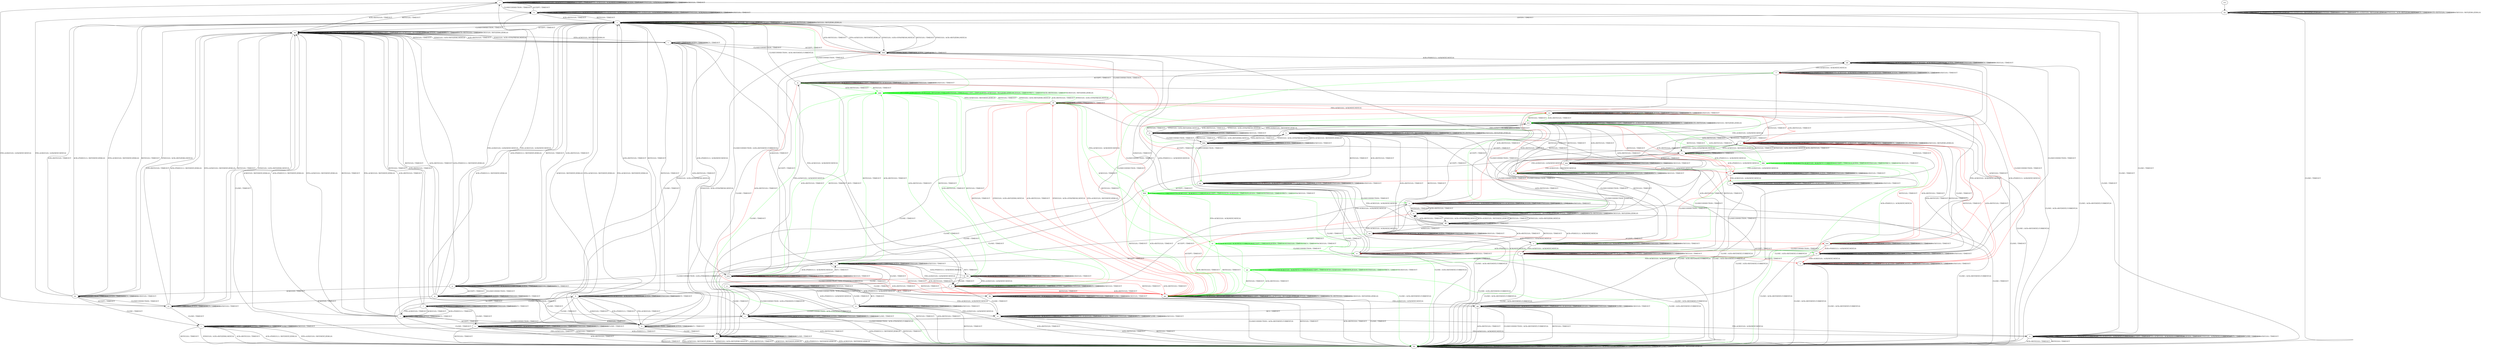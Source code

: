 digraph "" {
	graph ["Incoming time"=0.0004622936248779297,
		"Outgoing time"=0.06356167793273926,
		Output="{'States': 63, 'Transitions': 772, 'Filename': '../results/tcp_preset_100/TCP_Linux_Server-TCP_Linux_Server-5.dot'}",
		Reference="{'States': 58, 'Transitions': 685, 'Filename': '../subjects/tcp/TCP_Linux_Server.dot'}",
		Solver=yices,
		Updated="{'States': 58, 'Transitions': 685, 'Filename': '../subjects/tcp/TCP_Linux_Server.dot'}",
		"f-measure"=0.9088339222614841,
		precision=0.8808219178082192,
		recall=0.9386861313868613
	];
	a -> a	[key=0,
		label="CLOSECONNECTION / TIMEOUT"];
	a -> a	[key=1,
		label="SYN+ACK(V,V,0) / ACK(NEXT,CURRENT,0)"];
	a -> a	[key=2,
		label="ACCEPT / TIMEOUT"];
	a -> a	[key=3,
		label="LISTEN / TIMEOUT"];
	a -> a	[key=4,
		label="SYN(V,V,0) / TIMEOUT"];
	a -> a	[key=5,
		label="RCV / TIMEOUT"];
	a -> a	[key=6,
		label="CLOSE / TIMEOUT"];
	a -> i	[key=0,
		label="ACK(V,V,0) / TIMEOUT"];
	a -> hh	[key=0,
		label="ACK+PSH(V,V,1) / RST(NEXT,ZERO,0)"];
	a -> hh	[key=1,
		label="RST(V,V,0) / TIMEOUT"];
	a -> hh	[key=2,
		label="ACK+RST(V,V,0) / TIMEOUT"];
	a -> ii	[key=0,
		label="FIN+ACK(V,V,0) / ACK(NEXT,NEXT,0)"];
	b -> b	[key=0,
		label="CLOSECONNECTION / TIMEOUT"];
	b -> b	[key=1,
		label="SYN+ACK(V,V,0) / ACK(NEXT,CURRENT,0)"];
	b -> b	[key=2,
		label="LISTEN / TIMEOUT"];
	b -> b	[key=3,
		label="SYN(V,V,0) / TIMEOUT"];
	b -> b	[key=4,
		label="RCV / TIMEOUT"];
	b -> l	[key=0,
		label="ACCEPT / TIMEOUT"];
	b -> x	[key=0,
		label="CLOSE / TIMEOUT"];
	b -> z	[key=0,
		label="RST(V,V,0) / TIMEOUT"];
	b -> z	[key=1,
		label="ACK+RST(V,V,0) / TIMEOUT"];
	b -> tt	[key=0,
		label="ACK+PSH(V,V,1) / TIMEOUT"];
	b -> tt	[key=1,
		label="FIN+ACK(V,V,0) / TIMEOUT"];
	b -> tt	[key=2,
		label="ACK(V,V,0) / TIMEOUT"];
	c -> c	[key=0,
		label="ACK+PSH(V,V,1) / ACK(NEXT,CURRENT,0)"];
	c -> c	[key=1,
		label="SYN+ACK(V,V,0) / ACK(NEXT,CURRENT,0)"];
	c -> c	[key=2,
		label="ACCEPT / TIMEOUT"];
	c -> c	[key=3,
		label="FIN+ACK(V,V,0) / ACK(NEXT,CURRENT,0)"];
	c -> c	[key=4,
		label="LISTEN / TIMEOUT"];
	c -> c	[key=5,
		label="SYN(V,V,0) / ACK(NEXT,CURRENT,0)"];
	c -> c	[key=6,
		label="RCV / TIMEOUT"];
	c -> c	[key=7,
		label="ACK(V,V,0) / TIMEOUT"];
	c -> k	[key=0,
		label="CLOSECONNECTION / TIMEOUT"];
	c -> ee	[key=0,
		label="RST(V,V,0) / TIMEOUT"];
	c -> ee	[key=1,
		label="ACK+RST(V,V,0) / TIMEOUT"];
	c -> ii	[key=0,
		label="CLOSE / TIMEOUT"];
	d -> d	[key=0,
		label="ACK+PSH(V,V,1) / ACK(NEXT,NEXT,0)"];
	d -> d	[key=1,
		label="SYN+ACK(V,V,0) / ACK(NEXT,CURRENT,0)"];
	d -> d	[key=2,
		label="ACCEPT / TIMEOUT"];
	d -> d	[key=3,
		label="LISTEN / TIMEOUT"];
	d -> d	[key=4,
		label="SYN(V,V,0) / TIMEOUT"];
	d -> d	[key=5,
		label="RCV / TIMEOUT"];
	d -> d	[key=6,
		label="ACK(V,V,0) / TIMEOUT"];
	d -> q	[key=0,
		color=red,
		label="FIN+ACK(V,V,0) / ACK(NEXT,NEXT,0)"];
	d -> s	[key=0,
		color=red,
		label="CLOSECONNECTION / TIMEOUT"];
	d -> hh	[key=0,
		label="CLOSE / ACK+RST(NEXT,CURRENT,0)"];
	d -> ww	[key=0,
		color=red,
		label="RST(V,V,0) / TIMEOUT"];
	d -> ww	[key=1,
		color=red,
		label="ACK+RST(V,V,0) / TIMEOUT"];
	e -> d	[key=0,
		color=red,
		label="ACK+PSH(V,V,1) / ACK(NEXT,NEXT,0)"];
	e -> e	[key=0,
		label="ACCEPT / TIMEOUT"];
	e -> e	[key=1,
		label="LISTEN / TIMEOUT"];
	e -> e	[key=2,
		label="RCV / TIMEOUT"];
	e -> j	[key=0,
		label="SYN+ACK(V,V,0) / RST(NEXT,ZERO,0)"];
	e -> j	[key=1,
		label="RST(V,V,0) / TIMEOUT"];
	e -> j	[key=2,
		label="SYN(V,V,0) / ACK+RST(ZERO,NEXT,0)"];
	e -> j	[key=3,
		label="ACK+RST(V,V,0) / TIMEOUT"];
	e -> v	[key=0,
		label="CLOSE / TIMEOUT"];
	e -> oo	[key=0,
		color=red,
		label="FIN+ACK(V,V,0) / ACK(NEXT,NEXT,0)"];
	e -> uu	[key=0,
		color=green,
		label="FIN+ACK(V,V,0) / ACK(NEXT,NEXT,0)"];
	e -> aaa	[key=0,
		label="ACK(V,V,0) / TIMEOUT"];
	e -> fff	[key=0,
		label="CLOSECONNECTION / TIMEOUT"];
	kkk	[color=green];
	e -> kkk	[key=0,
		color=green,
		label="ACK+PSH(V,V,1) / ACK(NEXT,NEXT,0)"];
	f -> f	[key=0,
		label="CLOSECONNECTION / TIMEOUT"];
	f -> f	[key=1,
		label="ACK+PSH(V,V,1) / TIMEOUT"];
	f -> f	[key=2,
		label="SYN+ACK(V,V,0) / ACK(NEXT,CURRENT,0)"];
	f -> f	[key=3,
		label="FIN+ACK(V,V,0) / TIMEOUT"];
	f -> f	[key=4,
		label="LISTEN / TIMEOUT"];
	f -> f	[key=5,
		label="SYN(V,V,0) / TIMEOUT"];
	f -> f	[key=6,
		label="RCV / TIMEOUT"];
	f -> f	[key=7,
		label="ACK(V,V,0) / TIMEOUT"];
	f -> m	[key=0,
		label="ACCEPT / TIMEOUT"];
	f -> hh	[key=0,
		label="CLOSE / ACK+RST(NEXT,CURRENT,0)"];
	f -> zz	[key=0,
		label="RST(V,V,0) / TIMEOUT"];
	f -> zz	[key=1,
		label="ACK+RST(V,V,0) / TIMEOUT"];
	g -> a	[key=0,
		label="CLOSE / TIMEOUT"];
	g -> c	[key=0,
		label="FIN+ACK(V,V,0) / ACK(NEXT,NEXT,0)"];
	g -> g	[key=0,
		label="SYN+ACK(V,V,0) / ACK(NEXT,CURRENT,0)"];
	g -> g	[key=1,
		label="ACCEPT / TIMEOUT"];
	g -> g	[key=2,
		label="LISTEN / TIMEOUT"];
	g -> g	[key=3,
		label="SYN(V,V,0) / TIMEOUT"];
	g -> g	[key=4,
		label="RCV / TIMEOUT"];
	g -> p	[key=0,
		label="CLOSECONNECTION / TIMEOUT"];
	g -> ee	[key=0,
		label="ACK+PSH(V,V,1) / RST(NEXT,ZERO,0)"];
	g -> ee	[key=1,
		label="RST(V,V,0) / TIMEOUT"];
	g -> ee	[key=2,
		label="ACK+RST(V,V,0) / TIMEOUT"];
	g -> yy	[key=0,
		label="ACK(V,V,0) / TIMEOUT"];
	h -> h	[key=0,
		label="CLOSECONNECTION / TIMEOUT"];
	h -> h	[key=1,
		label="ACK+PSH(V,V,1) / RST(ZERO,ZERO,0)"];
	h -> h	[key=2,
		label="SYN+ACK(V,V,0) / RST(ZERO,ZERO,0)"];
	h -> h	[key=3,
		label="RST(V,V,0) / TIMEOUT"];
	h -> h	[key=4,
		label="FIN+ACK(V,V,0) / RST(ZERO,ZERO,0)"];
	h -> h	[key=5,
		label="LISTEN / TIMEOUT"];
	h -> h	[key=6,
		label="RCV / TIMEOUT"];
	h -> h	[key=7,
		label="ACK+RST(V,V,0) / TIMEOUT"];
	h -> h	[key=8,
		label="ACK(V,V,0) / RST(ZERO,ZERO,0)"];
	h -> j	[key=0,
		label="ACCEPT / TIMEOUT"];
	h -> hh	[key=0,
		label="CLOSE / TIMEOUT"];
	h -> bbb	[key=0,
		label="SYN(V,V,0) / ACK+SYN(FRESH,NEXT,0)"];
	i -> i	[key=0,
		label="CLOSECONNECTION / TIMEOUT"];
	i -> i	[key=1,
		label="ACCEPT / TIMEOUT"];
	i -> i	[key=2,
		label="LISTEN / TIMEOUT"];
	i -> i	[key=3,
		label="RCV / TIMEOUT"];
	i -> i	[key=4,
		label="CLOSE / TIMEOUT"];
	i -> i	[key=5,
		label="ACK(V,V,0) / TIMEOUT"];
	i -> hh	[key=0,
		label="ACK+PSH(V,V,1) / RST(NEXT,ZERO,0)"];
	i -> hh	[key=1,
		label="SYN+ACK(V,V,0) / RST(NEXT,ZERO,0)"];
	i -> hh	[key=2,
		label="RST(V,V,0) / TIMEOUT"];
	i -> hh	[key=3,
		label="SYN(V,V,0) / ACK+RST(ZERO,NEXT,0)"];
	i -> hh	[key=4,
		label="ACK+RST(V,V,0) / TIMEOUT"];
	i -> ii	[key=0,
		label="FIN+ACK(V,V,0) / ACK(NEXT,NEXT,0)"];
	j -> e	[key=0,
		label="SYN(V,V,0) / ACK+SYN(FRESH,NEXT,0)"];
	j -> j	[key=0,
		label="ACK+PSH(V,V,1) / RST(ZERO,ZERO,0)"];
	j -> j	[key=1,
		label="SYN+ACK(V,V,0) / RST(ZERO,ZERO,0)"];
	j -> j	[key=2,
		label="RST(V,V,0) / TIMEOUT"];
	j -> j	[key=3,
		label="ACCEPT / TIMEOUT"];
	j -> j	[key=4,
		label="FIN+ACK(V,V,0) / RST(ZERO,ZERO,0)"];
	j -> j	[key=5,
		label="LISTEN / TIMEOUT"];
	j -> j	[key=6,
		label="RCV / TIMEOUT"];
	j -> j	[key=7,
		label="ACK+RST(V,V,0) / TIMEOUT"];
	j -> j	[key=8,
		label="ACK(V,V,0) / RST(ZERO,ZERO,0)"];
	j -> hh	[key=0,
		label="CLOSE / TIMEOUT"];
	j -> zz	[key=0,
		label="CLOSECONNECTION / TIMEOUT"];
	k -> c	[key=0,
		label="ACCEPT / TIMEOUT"];
	k -> k	[key=0,
		label="CLOSECONNECTION / TIMEOUT"];
	k -> k	[key=1,
		label="ACK+PSH(V,V,1) / ACK(NEXT,CURRENT,0)"];
	k -> k	[key=2,
		label="SYN+ACK(V,V,0) / ACK(NEXT,CURRENT,0)"];
	k -> k	[key=3,
		label="FIN+ACK(V,V,0) / ACK(NEXT,CURRENT,0)"];
	k -> k	[key=4,
		label="LISTEN / TIMEOUT"];
	k -> k	[key=5,
		label="SYN(V,V,0) / ACK(NEXT,CURRENT,0)"];
	k -> k	[key=6,
		label="RCV / TIMEOUT"];
	k -> k	[key=7,
		label="ACK(V,V,0) / TIMEOUT"];
	k -> z	[key=0,
		label="RST(V,V,0) / TIMEOUT"];
	k -> z	[key=1,
		label="ACK+RST(V,V,0) / TIMEOUT"];
	k -> ii	[key=0,
		label="CLOSE / TIMEOUT"];
	l -> b	[key=0,
		label="CLOSECONNECTION / TIMEOUT"];
	l -> l	[key=0,
		label="SYN+ACK(V,V,0) / ACK(NEXT,CURRENT,0)"];
	l -> l	[key=1,
		label="ACCEPT / TIMEOUT"];
	l -> l	[key=2,
		label="LISTEN / TIMEOUT"];
	l -> l	[key=3,
		label="SYN(V,V,0) / TIMEOUT"];
	l -> l	[key=4,
		label="RCV / TIMEOUT"];
	l -> r	[key=0,
		label="ACK+PSH(V,V,1) / TIMEOUT"];
	l -> r	[key=1,
		label="FIN+ACK(V,V,0) / TIMEOUT"];
	l -> r	[key=2,
		label="ACK(V,V,0) / TIMEOUT"];
	l -> x	[key=0,
		label="CLOSE / TIMEOUT"];
	l -> ee	[key=0,
		label="RST(V,V,0) / TIMEOUT"];
	l -> ee	[key=1,
		label="ACK+RST(V,V,0) / TIMEOUT"];
	m -> m	[key=0,
		label="ACK+PSH(V,V,1) / TIMEOUT"];
	m -> m	[key=1,
		label="SYN+ACK(V,V,0) / ACK(NEXT,CURRENT,0)"];
	m -> m	[key=2,
		label="ACCEPT / TIMEOUT"];
	m -> m	[key=3,
		label="FIN+ACK(V,V,0) / TIMEOUT"];
	m -> m	[key=4,
		label="LISTEN / TIMEOUT"];
	m -> m	[key=5,
		label="SYN(V,V,0) / TIMEOUT"];
	m -> m	[key=6,
		label="ACK(V,V,0) / TIMEOUT"];
	m -> y	[key=0,
		label="RCV / TIMEOUT"];
	m -> z	[key=0,
		label="CLOSECONNECTION / ACK+RST(NEXT,CURRENT,0)"];
	m -> gg	[key=0,
		label="CLOSE / TIMEOUT"];
	m -> pp	[key=0,
		color=red,
		label="RST(V,V,0) / TIMEOUT"];
	m -> pp	[key=1,
		color=red,
		label="ACK+RST(V,V,0) / TIMEOUT"];
	ggg	[color=green];
	m -> ggg	[key=0,
		color=green,
		label="RST(V,V,0) / TIMEOUT"];
	m -> ggg	[key=1,
		color=green,
		label="ACK+RST(V,V,0) / TIMEOUT"];
	n -> n	[key=0,
		label="CLOSECONNECTION / TIMEOUT"];
	n -> n	[key=1,
		label="ACK+PSH(V,V,1) / TIMEOUT"];
	n -> n	[key=2,
		label="SYN+ACK(V,V,0) / ACK(NEXT,CURRENT,0)"];
	n -> n	[key=3,
		label="FIN+ACK(V,V,0) / TIMEOUT"];
	n -> n	[key=4,
		label="LISTEN / TIMEOUT"];
	n -> n	[key=5,
		label="SYN(V,V,0) / TIMEOUT"];
	n -> n	[key=6,
		label="RCV / TIMEOUT"];
	n -> n	[key=7,
		label="ACK(V,V,0) / TIMEOUT"];
	n -> y	[key=0,
		label="ACCEPT / TIMEOUT"];
	n -> hh	[key=0,
		label="CLOSE / ACK+RST(NEXT,CURRENT,0)"];
	n -> zz	[key=0,
		label="RST(V,V,0) / TIMEOUT"];
	n -> zz	[key=1,
		label="ACK+RST(V,V,0) / TIMEOUT"];
	o -> h	[key=0,
		label="RST(V,V,0) / TIMEOUT"];
	o -> h	[key=1,
		label="ACK+RST(V,V,0) / TIMEOUT"];
	o -> o	[key=0,
		label="CLOSECONNECTION / TIMEOUT"];
	o -> o	[key=1,
		label="ACK+PSH(V,V,1) / TIMEOUT"];
	o -> o	[key=2,
		label="SYN+ACK(V,V,0) / ACK(NEXT,CURRENT,0)"];
	o -> o	[key=3,
		label="FIN+ACK(V,V,0) / TIMEOUT"];
	o -> o	[key=4,
		label="LISTEN / TIMEOUT"];
	o -> o	[key=5,
		label="SYN(V,V,0) / TIMEOUT"];
	o -> o	[key=6,
		label="RCV / TIMEOUT"];
	o -> o	[key=7,
		label="ACK(V,V,0) / TIMEOUT"];
	o -> u	[key=0,
		color=red,
		label="ACCEPT / TIMEOUT"];
	o -> hh	[key=0,
		label="CLOSE / ACK+RST(NEXT,CURRENT,0)"];
	jjj	[color=green];
	o -> jjj	[key=0,
		color=green,
		label="ACCEPT / TIMEOUT"];
	p -> a	[key=0,
		label="CLOSE / TIMEOUT"];
	p -> g	[key=0,
		label="ACCEPT / TIMEOUT"];
	p -> k	[key=0,
		label="FIN+ACK(V,V,0) / ACK(NEXT,NEXT,0)"];
	p -> p	[key=0,
		label="CLOSECONNECTION / TIMEOUT"];
	p -> p	[key=1,
		label="SYN+ACK(V,V,0) / ACK(NEXT,CURRENT,0)"];
	p -> p	[key=2,
		label="LISTEN / TIMEOUT"];
	p -> p	[key=3,
		label="SYN(V,V,0) / TIMEOUT"];
	p -> p	[key=4,
		label="RCV / TIMEOUT"];
	p -> z	[key=0,
		label="ACK+PSH(V,V,1) / RST(NEXT,ZERO,0)"];
	p -> z	[key=1,
		label="RST(V,V,0) / TIMEOUT"];
	p -> z	[key=2,
		label="ACK+RST(V,V,0) / TIMEOUT"];
	p -> xx	[key=0,
		label="ACK(V,V,0) / TIMEOUT"];
	q -> o	[key=0,
		label="CLOSECONNECTION / TIMEOUT"];
	q -> q	[key=0,
		label="ACK+PSH(V,V,1) / TIMEOUT"];
	q -> q	[key=1,
		label="SYN+ACK(V,V,0) / ACK(NEXT,CURRENT,0)"];
	q -> q	[key=2,
		label="ACCEPT / TIMEOUT"];
	q -> q	[key=3,
		label="FIN+ACK(V,V,0) / TIMEOUT"];
	q -> q	[key=4,
		label="LISTEN / TIMEOUT"];
	q -> q	[key=5,
		label="SYN(V,V,0) / TIMEOUT"];
	q -> q	[key=6,
		label="RCV / TIMEOUT"];
	q -> q	[key=7,
		label="ACK(V,V,0) / TIMEOUT"];
	q -> hh	[key=0,
		label="CLOSE / ACK+RST(NEXT,CURRENT,0)"];
	q -> ww	[key=0,
		label="RST(V,V,0) / TIMEOUT"];
	q -> ww	[key=1,
		label="ACK+RST(V,V,0) / TIMEOUT"];
	r -> r	[key=0,
		label="ACCEPT / TIMEOUT"];
	r -> r	[key=1,
		label="LISTEN / TIMEOUT"];
	r -> r	[key=2,
		label="RCV / TIMEOUT"];
	r -> t	[key=0,
		label="SYN(V,V,0) / ACK+SYN(FRESH,NEXT,0)"];
	r -> v	[key=0,
		label="CLOSE / TIMEOUT"];
	r -> ee	[key=0,
		label="ACK+PSH(V,V,1) / RST(NEXT,ZERO,0)"];
	r -> ee	[key=1,
		label="SYN+ACK(V,V,0) / RST(NEXT,ZERO,0)"];
	r -> ee	[key=2,
		label="RST(V,V,0) / TIMEOUT"];
	r -> ee	[key=3,
		label="FIN+ACK(V,V,0) / RST(NEXT,ZERO,0)"];
	r -> ee	[key=4,
		label="ACK+RST(V,V,0) / TIMEOUT"];
	r -> ee	[key=5,
		label="ACK(V,V,0) / RST(NEXT,ZERO,0)"];
	r -> tt	[key=0,
		label="CLOSECONNECTION / TIMEOUT"];
	s -> h	[key=0,
		label="RST(V,V,0) / TIMEOUT"];
	s -> h	[key=1,
		label="ACK+RST(V,V,0) / TIMEOUT"];
	s -> o	[key=0,
		label="FIN+ACK(V,V,0) / ACK(NEXT,NEXT,0)"];
	s -> s	[key=0,
		label="CLOSECONNECTION / TIMEOUT"];
	s -> s	[key=1,
		label="ACK+PSH(V,V,1) / ACK(NEXT,NEXT,0)"];
	s -> s	[key=2,
		label="SYN+ACK(V,V,0) / ACK(NEXT,CURRENT,0)"];
	s -> s	[key=3,
		label="LISTEN / TIMEOUT"];
	s -> s	[key=4,
		label="SYN(V,V,0) / TIMEOUT"];
	s -> s	[key=5,
		label="RCV / TIMEOUT"];
	s -> s	[key=6,
		label="ACK(V,V,0) / TIMEOUT"];
	s -> hh	[key=0,
		label="CLOSE / ACK+RST(NEXT,CURRENT,0)"];
	s -> ss	[key=0,
		label="ACCEPT / TIMEOUT"];
	t -> t	[key=0,
		label="ACCEPT / TIMEOUT"];
	t -> t	[key=1,
		label="LISTEN / TIMEOUT"];
	t -> t	[key=2,
		label="RCV / TIMEOUT"];
	t -> v	[key=0,
		label="CLOSE / TIMEOUT"];
	t -> y	[key=0,
		label="FIN+ACK(V,V,0) / ACK(NEXT,NEXT,0)"];
	t -> ee	[key=0,
		label="SYN+ACK(V,V,0) / RST(NEXT,ZERO,0)"];
	t -> ee	[key=1,
		label="RST(V,V,0) / TIMEOUT"];
	t -> ee	[key=2,
		label="SYN(V,V,0) / ACK+RST(ZERO,NEXT,0)"];
	t -> ee	[key=3,
		label="ACK+RST(V,V,0) / TIMEOUT"];
	t -> ll	[key=0,
		label="ACK(V,V,0) / TIMEOUT"];
	t -> mm	[key=0,
		label="ACK+PSH(V,V,1) / ACK(NEXT,NEXT,0)"];
	t -> ddd	[key=0,
		label="CLOSECONNECTION / TIMEOUT"];
	u -> f	[key=0,
		color=red,
		label="CLOSECONNECTION / TIMEOUT"];
	u -> j	[key=0,
		color=red,
		label="RST(V,V,0) / TIMEOUT"];
	u -> j	[key=1,
		color=red,
		label="ACK+RST(V,V,0) / TIMEOUT"];
	u -> u	[key=0,
		label="ACK+PSH(V,V,1) / TIMEOUT"];
	u -> u	[key=1,
		label="SYN+ACK(V,V,0) / ACK(NEXT,CURRENT,0)"];
	u -> u	[key=2,
		label="ACCEPT / TIMEOUT"];
	u -> u	[key=3,
		label="FIN+ACK(V,V,0) / TIMEOUT"];
	u -> u	[key=4,
		label="LISTEN / TIMEOUT"];
	u -> u	[key=5,
		label="SYN(V,V,0) / TIMEOUT"];
	u -> u	[key=6,
		label="RCV / TIMEOUT"];
	u -> u	[key=7,
		label="ACK(V,V,0) / TIMEOUT"];
	u -> hh	[key=0,
		label="CLOSE / ACK+RST(NEXT,CURRENT,0)"];
	v -> v	[key=0,
		label="CLOSECONNECTION / TIMEOUT"];
	v -> v	[key=1,
		label="ACCEPT / TIMEOUT"];
	v -> v	[key=2,
		label="LISTEN / TIMEOUT"];
	v -> v	[key=3,
		label="RCV / TIMEOUT"];
	v -> v	[key=4,
		label="CLOSE / TIMEOUT"];
	v -> hh	[key=0,
		label="ACK+PSH(V,V,1) / RST(NEXT,ZERO,0)"];
	v -> hh	[key=1,
		label="SYN+ACK(V,V,0) / RST(NEXT,ZERO,0)"];
	v -> hh	[key=2,
		label="RST(V,V,0) / TIMEOUT"];
	v -> hh	[key=3,
		label="FIN+ACK(V,V,0) / RST(NEXT,ZERO,0)"];
	v -> hh	[key=4,
		label="SYN(V,V,0) / ACK+RST(ZERO,NEXT,0)"];
	v -> hh	[key=5,
		label="ACK+RST(V,V,0) / TIMEOUT"];
	v -> hh	[key=6,
		label="ACK(V,V,0) / RST(NEXT,ZERO,0)"];
	w -> n	[key=0,
		label="FIN+ACK(V,V,0) / ACK(NEXT,NEXT,0)"];
	w -> w	[key=0,
		label="CLOSECONNECTION / TIMEOUT"];
	w -> w	[key=1,
		label="SYN+ACK(V,V,0) / ACK(NEXT,CURRENT,0)"];
	w -> w	[key=2,
		label="LISTEN / TIMEOUT"];
	w -> w	[key=3,
		label="SYN(V,V,0) / TIMEOUT"];
	w -> w	[key=4,
		label="RCV / TIMEOUT"];
	w -> w	[key=5,
		label="ACK(V,V,0) / TIMEOUT"];
	w -> dd	[key=0,
		label="ACK+PSH(V,V,1) / ACK(NEXT,NEXT,0)"];
	w -> hh	[key=0,
		label="CLOSE / ACK+RST(NEXT,CURRENT,0)"];
	w -> ll	[key=0,
		label="ACCEPT / TIMEOUT"];
	w -> zz	[key=0,
		label="RST(V,V,0) / TIMEOUT"];
	w -> zz	[key=1,
		label="ACK+RST(V,V,0) / TIMEOUT"];
	x -> v	[key=0,
		label="ACK+PSH(V,V,1) / TIMEOUT"];
	x -> v	[key=1,
		label="FIN+ACK(V,V,0) / TIMEOUT"];
	x -> v	[key=2,
		label="ACK(V,V,0) / TIMEOUT"];
	x -> x	[key=0,
		label="CLOSECONNECTION / TIMEOUT"];
	x -> x	[key=1,
		label="SYN+ACK(V,V,0) / ACK(NEXT,CURRENT,0)"];
	x -> x	[key=2,
		label="ACCEPT / TIMEOUT"];
	x -> x	[key=3,
		label="LISTEN / TIMEOUT"];
	x -> x	[key=4,
		label="SYN(V,V,0) / TIMEOUT"];
	x -> x	[key=5,
		label="RCV / TIMEOUT"];
	x -> x	[key=6,
		label="CLOSE / TIMEOUT"];
	x -> hh	[key=0,
		label="RST(V,V,0) / TIMEOUT"];
	x -> hh	[key=1,
		label="ACK+RST(V,V,0) / TIMEOUT"];
	y -> b	[key=0,
		label="CLOSECONNECTION / ACK+FIN(NEXT,CURRENT,0)"];
	y -> y	[key=0,
		label="ACK+PSH(V,V,1) / TIMEOUT"];
	y -> y	[key=1,
		label="SYN+ACK(V,V,0) / ACK(NEXT,CURRENT,0)"];
	y -> y	[key=2,
		label="ACCEPT / TIMEOUT"];
	y -> y	[key=3,
		label="FIN+ACK(V,V,0) / TIMEOUT"];
	y -> y	[key=4,
		label="LISTEN / TIMEOUT"];
	y -> y	[key=5,
		label="SYN(V,V,0) / TIMEOUT"];
	y -> y	[key=6,
		label="RCV / TIMEOUT"];
	y -> y	[key=7,
		label="ACK(V,V,0) / TIMEOUT"];
	y -> cc	[key=0,
		label="CLOSE / TIMEOUT"];
	y -> pp	[key=0,
		color=red,
		label="RST(V,V,0) / TIMEOUT"];
	y -> pp	[key=1,
		color=red,
		label="ACK+RST(V,V,0) / TIMEOUT"];
	y -> ggg	[key=0,
		color=green,
		label="RST(V,V,0) / TIMEOUT"];
	y -> ggg	[key=1,
		color=green,
		label="ACK+RST(V,V,0) / TIMEOUT"];
	z -> z	[key=0,
		label="CLOSECONNECTION / TIMEOUT"];
	z -> z	[key=1,
		label="ACK+PSH(V,V,1) / RST(ZERO,ZERO,0)"];
	z -> z	[key=2,
		label="SYN+ACK(V,V,0) / RST(ZERO,ZERO,0)"];
	z -> z	[key=3,
		label="RST(V,V,0) / TIMEOUT"];
	z -> z	[key=4,
		label="FIN+ACK(V,V,0) / RST(ZERO,ZERO,0)"];
	z -> z	[key=5,
		label="LISTEN / TIMEOUT"];
	z -> z	[key=6,
		label="RCV / TIMEOUT"];
	z -> z	[key=7,
		label="ACK+RST(V,V,0) / TIMEOUT"];
	z -> z	[key=8,
		label="ACK(V,V,0) / RST(ZERO,ZERO,0)"];
	z -> ee	[key=0,
		label="ACCEPT / TIMEOUT"];
	z -> hh	[key=0,
		label="CLOSE / TIMEOUT"];
	z -> ddd	[key=0,
		label="SYN(V,V,0) / ACK+SYN(FRESH,NEXT,0)"];
	aa -> h	[key=0,
		label="RST(V,V,0) / TIMEOUT"];
	aa -> h	[key=1,
		label="ACK+RST(V,V,0) / TIMEOUT"];
	aa -> s	[key=0,
		label="ACK+PSH(V,V,1) / ACK(NEXT,NEXT,0)"];
	aa -> aa	[key=0,
		label="CLOSECONNECTION / TIMEOUT"];
	aa -> aa	[key=1,
		label="SYN+ACK(V,V,0) / ACK(NEXT,CURRENT,0)"];
	aa -> aa	[key=2,
		label="LISTEN / TIMEOUT"];
	aa -> aa	[key=3,
		label="SYN(V,V,0) / TIMEOUT"];
	aa -> aa	[key=4,
		label="RCV / TIMEOUT"];
	aa -> aa	[key=5,
		label="ACK(V,V,0) / TIMEOUT"];
	aa -> hh	[key=0,
		label="CLOSE / ACK+RST(NEXT,CURRENT,0)"];
	aa -> qq	[key=0,
		label="FIN+ACK(V,V,0) / ACK(NEXT,NEXT,0)"];
	aa -> eee	[key=0,
		color=red,
		label="ACCEPT / TIMEOUT"];
	iii	[color=green];
	aa -> iii	[key=0,
		color=green,
		label="ACCEPT / TIMEOUT"];
	bb -> p	[key=0,
		label="CLOSECONNECTION / ACK+FIN(NEXT,CURRENT,0)"];
	bb -> y	[key=0,
		label="FIN+ACK(V,V,0) / ACK(NEXT,NEXT,0)"];
	bb -> bb	[key=0,
		label="SYN+ACK(V,V,0) / ACK(NEXT,CURRENT,0)"];
	bb -> bb	[key=1,
		label="ACCEPT / TIMEOUT"];
	bb -> bb	[key=2,
		label="LISTEN / TIMEOUT"];
	bb -> bb	[key=3,
		label="SYN(V,V,0) / TIMEOUT"];
	bb -> bb	[key=4,
		label="RCV / TIMEOUT"];
	bb -> bb	[key=5,
		label="ACK(V,V,0) / TIMEOUT"];
	bb -> jj	[key=0,
		label="CLOSE / TIMEOUT"];
	bb -> ll	[key=0,
		label="ACK+PSH(V,V,1) / ACK(NEXT,NEXT,0)"];
	bb -> pp	[key=0,
		color=red,
		label="RST(V,V,0) / TIMEOUT"];
	bb -> pp	[key=1,
		color=red,
		label="ACK+RST(V,V,0) / TIMEOUT"];
	bb -> ggg	[key=0,
		color=green,
		label="RST(V,V,0) / TIMEOUT"];
	bb -> ggg	[key=1,
		color=green,
		label="ACK+RST(V,V,0) / TIMEOUT"];
	cc -> x	[key=0,
		label="CLOSECONNECTION / ACK+FIN(NEXT,CURRENT,0)"];
	cc -> cc	[key=0,
		label="ACK+PSH(V,V,1) / TIMEOUT"];
	cc -> cc	[key=1,
		label="SYN+ACK(V,V,0) / ACK(NEXT,CURRENT,0)"];
	cc -> cc	[key=2,
		label="ACCEPT / TIMEOUT"];
	cc -> cc	[key=3,
		label="FIN+ACK(V,V,0) / TIMEOUT"];
	cc -> cc	[key=4,
		label="LISTEN / TIMEOUT"];
	cc -> cc	[key=5,
		label="SYN(V,V,0) / TIMEOUT"];
	cc -> cc	[key=6,
		label="RCV / TIMEOUT"];
	cc -> cc	[key=7,
		label="CLOSE / TIMEOUT"];
	cc -> cc	[key=8,
		label="ACK(V,V,0) / TIMEOUT"];
	cc -> hh	[key=0,
		label="RST(V,V,0) / TIMEOUT"];
	cc -> hh	[key=1,
		label="ACK+RST(V,V,0) / TIMEOUT"];
	dd -> f	[key=0,
		label="FIN+ACK(V,V,0) / ACK(NEXT,NEXT,0)"];
	dd -> dd	[key=0,
		label="CLOSECONNECTION / TIMEOUT"];
	dd -> dd	[key=1,
		label="ACK+PSH(V,V,1) / ACK(NEXT,NEXT,0)"];
	dd -> dd	[key=2,
		label="SYN+ACK(V,V,0) / ACK(NEXT,CURRENT,0)"];
	dd -> dd	[key=3,
		label="LISTEN / TIMEOUT"];
	dd -> dd	[key=4,
		label="SYN(V,V,0) / TIMEOUT"];
	dd -> dd	[key=5,
		label="RCV / TIMEOUT"];
	dd -> dd	[key=6,
		label="ACK(V,V,0) / TIMEOUT"];
	dd -> hh	[key=0,
		label="CLOSE / ACK+RST(NEXT,CURRENT,0)"];
	dd -> mm	[key=0,
		label="ACCEPT / TIMEOUT"];
	dd -> zz	[key=0,
		label="RST(V,V,0) / TIMEOUT"];
	dd -> zz	[key=1,
		label="ACK+RST(V,V,0) / TIMEOUT"];
	ee -> t	[key=0,
		label="SYN(V,V,0) / ACK+SYN(FRESH,NEXT,0)"];
	ee -> z	[key=0,
		label="CLOSECONNECTION / TIMEOUT"];
	ee -> ee	[key=0,
		label="ACK+PSH(V,V,1) / RST(ZERO,ZERO,0)"];
	ee -> ee	[key=1,
		label="SYN+ACK(V,V,0) / RST(ZERO,ZERO,0)"];
	ee -> ee	[key=2,
		label="RST(V,V,0) / TIMEOUT"];
	ee -> ee	[key=3,
		label="ACCEPT / TIMEOUT"];
	ee -> ee	[key=4,
		label="FIN+ACK(V,V,0) / RST(ZERO,ZERO,0)"];
	ee -> ee	[key=5,
		label="LISTEN / TIMEOUT"];
	ee -> ee	[key=6,
		label="RCV / TIMEOUT"];
	ee -> ee	[key=7,
		label="ACK+RST(V,V,0) / TIMEOUT"];
	ee -> ee	[key=8,
		label="ACK(V,V,0) / RST(ZERO,ZERO,0)"];
	ee -> hh	[key=0,
		label="CLOSE / TIMEOUT"];
	ff -> v	[key=0,
		label="CLOSE / TIMEOUT"];
	ff -> ff	[key=0,
		label="ACCEPT / TIMEOUT"];
	ff -> ff	[key=1,
		label="LISTEN / TIMEOUT"];
	ff -> ff	[key=2,
		label="RCV / TIMEOUT"];
	ff -> pp	[key=0,
		color=red,
		label="SYN+ACK(V,V,0) / RST(NEXT,ZERO,0)"];
	ff -> pp	[key=1,
		color=red,
		label="RST(V,V,0) / TIMEOUT"];
	ff -> pp	[key=2,
		color=red,
		label="SYN(V,V,0) / ACK+RST(ZERO,NEXT,0)"];
	ff -> pp	[key=3,
		color=red,
		label="ACK+RST(V,V,0) / TIMEOUT"];
	ff -> ss	[key=0,
		label="ACK+PSH(V,V,1) / ACK(NEXT,NEXT,0)"];
	ff -> uu	[key=0,
		color=red,
		label="FIN+ACK(V,V,0) / ACK(NEXT,NEXT,0)"];
	ff -> ddd	[key=0,
		label="CLOSECONNECTION / TIMEOUT"];
	ff -> eee	[key=0,
		color=red,
		label="ACK(V,V,0) / TIMEOUT"];
	ff -> ggg	[key=0,
		color=green,
		label="SYN+ACK(V,V,0) / RST(NEXT,ZERO,0)"];
	ff -> ggg	[key=1,
		color=green,
		label="RST(V,V,0) / TIMEOUT"];
	ff -> ggg	[key=2,
		color=green,
		label="SYN(V,V,0) / ACK+RST(ZERO,NEXT,0)"];
	ff -> ggg	[key=3,
		color=green,
		label="ACK+RST(V,V,0) / TIMEOUT"];
	hhh	[color=green];
	ff -> hhh	[key=0,
		color=green,
		label="FIN+ACK(V,V,0) / ACK(NEXT,NEXT,0)"];
	ff -> iii	[key=0,
		color=green,
		label="ACK(V,V,0) / TIMEOUT"];
	gg -> cc	[key=0,
		label="RCV / TIMEOUT"];
	gg -> gg	[key=0,
		label="ACK+PSH(V,V,1) / TIMEOUT"];
	gg -> gg	[key=1,
		label="SYN+ACK(V,V,0) / ACK(NEXT,CURRENT,0)"];
	gg -> gg	[key=2,
		label="ACCEPT / TIMEOUT"];
	gg -> gg	[key=3,
		label="FIN+ACK(V,V,0) / TIMEOUT"];
	gg -> gg	[key=4,
		label="LISTEN / TIMEOUT"];
	gg -> gg	[key=5,
		label="SYN(V,V,0) / TIMEOUT"];
	gg -> gg	[key=6,
		label="CLOSE / TIMEOUT"];
	gg -> gg	[key=7,
		label="ACK(V,V,0) / TIMEOUT"];
	gg -> hh	[key=0,
		label="CLOSECONNECTION / ACK+RST(NEXT,CURRENT,0)"];
	gg -> hh	[key=1,
		label="RST(V,V,0) / TIMEOUT"];
	gg -> hh	[key=2,
		label="ACK+RST(V,V,0) / TIMEOUT"];
	hh -> hh	[key=0,
		label="CLOSECONNECTION / TIMEOUT"];
	hh -> hh	[key=1,
		label="ACK+PSH(V,V,1) / RST(ZERO,ZERO,0)"];
	hh -> hh	[key=2,
		label="SYN+ACK(V,V,0) / RST(ZERO,ZERO,0)"];
	hh -> hh	[key=3,
		label="RST(V,V,0) / TIMEOUT"];
	hh -> hh	[key=4,
		label="ACCEPT / TIMEOUT"];
	hh -> hh	[key=5,
		label="FIN+ACK(V,V,0) / RST(ZERO,ZERO,0)"];
	hh -> hh	[key=6,
		label="LISTEN / TIMEOUT"];
	hh -> hh	[key=7,
		label="SYN(V,V,0) / ACK+RST(ZERO,NEXT,0)"];
	hh -> hh	[key=8,
		label="RCV / TIMEOUT"];
	hh -> hh	[key=9,
		label="ACK+RST(V,V,0) / TIMEOUT"];
	hh -> hh	[key=10,
		label="CLOSE / TIMEOUT"];
	hh -> hh	[key=11,
		label="ACK(V,V,0) / RST(ZERO,ZERO,0)"];
	ii -> hh	[key=0,
		label="RST(V,V,0) / TIMEOUT"];
	ii -> hh	[key=1,
		label="ACK+RST(V,V,0) / TIMEOUT"];
	ii -> ii	[key=0,
		label="CLOSECONNECTION / TIMEOUT"];
	ii -> ii	[key=1,
		label="ACK+PSH(V,V,1) / ACK(NEXT,CURRENT,0)"];
	ii -> ii	[key=2,
		label="SYN+ACK(V,V,0) / ACK(NEXT,CURRENT,0)"];
	ii -> ii	[key=3,
		label="ACCEPT / TIMEOUT"];
	ii -> ii	[key=4,
		label="FIN+ACK(V,V,0) / ACK(NEXT,CURRENT,0)"];
	ii -> ii	[key=5,
		label="LISTEN / TIMEOUT"];
	ii -> ii	[key=6,
		label="SYN(V,V,0) / ACK(NEXT,CURRENT,0)"];
	ii -> ii	[key=7,
		label="RCV / TIMEOUT"];
	ii -> ii	[key=8,
		label="CLOSE / TIMEOUT"];
	ii -> ii	[key=9,
		label="ACK(V,V,0) / TIMEOUT"];
	jj -> a	[key=0,
		label="CLOSECONNECTION / ACK+FIN(NEXT,CURRENT,0)"];
	jj -> cc	[key=0,
		label="FIN+ACK(V,V,0) / ACK(NEXT,NEXT,0)"];
	jj -> hh	[key=0,
		label="RST(V,V,0) / TIMEOUT"];
	jj -> hh	[key=1,
		label="ACK+RST(V,V,0) / TIMEOUT"];
	jj -> jj	[key=0,
		label="SYN+ACK(V,V,0) / ACK(NEXT,CURRENT,0)"];
	jj -> jj	[key=1,
		label="ACCEPT / TIMEOUT"];
	jj -> jj	[key=2,
		label="LISTEN / TIMEOUT"];
	jj -> jj	[key=3,
		label="SYN(V,V,0) / TIMEOUT"];
	jj -> jj	[key=4,
		label="CLOSE / TIMEOUT"];
	jj -> jj	[key=5,
		label="ACK(V,V,0) / TIMEOUT"];
	jj -> kk	[key=0,
		label="ACK+PSH(V,V,1) / ACK(NEXT,NEXT,0)"];
	jj -> vv	[key=0,
		label="RCV / TIMEOUT"];
	kk -> gg	[key=0,
		label="FIN+ACK(V,V,0) / ACK(NEXT,NEXT,0)"];
	kk -> hh	[key=0,
		label="CLOSECONNECTION / ACK+RST(NEXT,CURRENT,0)"];
	kk -> hh	[key=1,
		label="RST(V,V,0) / TIMEOUT"];
	kk -> hh	[key=2,
		label="ACK+RST(V,V,0) / TIMEOUT"];
	kk -> jj	[key=0,
		label="RCV / TIMEOUT"];
	kk -> kk	[key=0,
		label="ACK+PSH(V,V,1) / ACK(NEXT,NEXT,0)"];
	kk -> kk	[key=1,
		label="SYN+ACK(V,V,0) / ACK(NEXT,CURRENT,0)"];
	kk -> kk	[key=2,
		label="ACCEPT / TIMEOUT"];
	kk -> kk	[key=3,
		label="LISTEN / TIMEOUT"];
	kk -> kk	[key=4,
		label="SYN(V,V,0) / TIMEOUT"];
	kk -> kk	[key=5,
		label="CLOSE / TIMEOUT"];
	kk -> kk	[key=6,
		label="ACK(V,V,0) / TIMEOUT"];
	ll -> p	[key=0,
		label="CLOSECONNECTION / ACK+FIN(NEXT,CURRENT,0)"];
	ll -> y	[key=0,
		label="FIN+ACK(V,V,0) / ACK(NEXT,NEXT,0)"];
	ll -> bb	[key=0,
		label="RCV / TIMEOUT"];
	ll -> jj	[key=0,
		label="CLOSE / TIMEOUT"];
	ll -> ll	[key=0,
		label="SYN+ACK(V,V,0) / ACK(NEXT,CURRENT,0)"];
	ll -> ll	[key=1,
		label="ACCEPT / TIMEOUT"];
	ll -> ll	[key=2,
		label="LISTEN / TIMEOUT"];
	ll -> ll	[key=3,
		label="SYN(V,V,0) / TIMEOUT"];
	ll -> ll	[key=4,
		label="ACK(V,V,0) / TIMEOUT"];
	ll -> mm	[key=0,
		label="ACK+PSH(V,V,1) / ACK(NEXT,NEXT,0)"];
	ll -> pp	[key=0,
		color=red,
		label="RST(V,V,0) / TIMEOUT"];
	ll -> pp	[key=1,
		color=red,
		label="ACK+RST(V,V,0) / TIMEOUT"];
	ll -> ggg	[key=0,
		color=green,
		label="RST(V,V,0) / TIMEOUT"];
	ll -> ggg	[key=1,
		color=green,
		label="ACK+RST(V,V,0) / TIMEOUT"];
	mm -> m	[key=0,
		label="FIN+ACK(V,V,0) / ACK(NEXT,NEXT,0)"];
	mm -> z	[key=0,
		label="CLOSECONNECTION / ACK+RST(NEXT,CURRENT,0)"];
	mm -> kk	[key=0,
		label="CLOSE / TIMEOUT"];
	mm -> ll	[key=0,
		label="RCV / TIMEOUT"];
	mm -> mm	[key=0,
		label="ACK+PSH(V,V,1) / ACK(NEXT,NEXT,0)"];
	mm -> mm	[key=1,
		label="SYN+ACK(V,V,0) / ACK(NEXT,CURRENT,0)"];
	mm -> mm	[key=2,
		label="ACCEPT / TIMEOUT"];
	mm -> mm	[key=3,
		label="LISTEN / TIMEOUT"];
	mm -> mm	[key=4,
		label="SYN(V,V,0) / TIMEOUT"];
	mm -> mm	[key=5,
		label="ACK(V,V,0) / TIMEOUT"];
	mm -> pp	[key=0,
		color=red,
		label="RST(V,V,0) / TIMEOUT"];
	mm -> pp	[key=1,
		color=red,
		label="ACK+RST(V,V,0) / TIMEOUT"];
	mm -> ggg	[key=0,
		color=green,
		label="RST(V,V,0) / TIMEOUT"];
	mm -> ggg	[key=1,
		color=green,
		label="ACK+RST(V,V,0) / TIMEOUT"];
	nn -> z	[key=0,
		label="LISTEN / TIMEOUT"];
	nn -> hh	[key=0,
		label="CLOSE / TIMEOUT"];
	nn -> nn	[key=0,
		label="CLOSECONNECTION / TIMEOUT"];
	nn -> nn	[key=1,
		label="ACK+PSH(V,V,1) / RST(ZERO,ZERO,0)"];
	nn -> nn	[key=2,
		label="SYN+ACK(V,V,0) / RST(ZERO,ZERO,0)"];
	nn -> nn	[key=3,
		label="RST(V,V,0) / TIMEOUT"];
	nn -> nn	[key=4,
		label="ACCEPT / TIMEOUT"];
	nn -> nn	[key=5,
		label="FIN+ACK(V,V,0) / RST(ZERO,ZERO,0)"];
	nn -> nn	[key=6,
		label="SYN(V,V,0) / ACK+RST(ZERO,NEXT,0)"];
	nn -> nn	[key=7,
		label="RCV / TIMEOUT"];
	nn -> nn	[key=8,
		label="ACK+RST(V,V,0) / TIMEOUT"];
	nn -> nn	[key=9,
		label="ACK(V,V,0) / RST(ZERO,ZERO,0)"];
	oo -> hh	[key=0,
		label="CLOSE / ACK+RST(NEXT,CURRENT,0)"];
	oo -> oo	[key=0,
		label="ACK+PSH(V,V,1) / TIMEOUT"];
	oo -> oo	[key=1,
		label="SYN+ACK(V,V,0) / ACK(NEXT,CURRENT,0)"];
	oo -> oo	[key=2,
		label="ACCEPT / TIMEOUT"];
	oo -> oo	[key=3,
		label="FIN+ACK(V,V,0) / TIMEOUT"];
	oo -> oo	[key=4,
		label="LISTEN / TIMEOUT"];
	oo -> oo	[key=5,
		label="SYN(V,V,0) / TIMEOUT"];
	oo -> oo	[key=6,
		label="RCV / TIMEOUT"];
	oo -> oo	[key=7,
		label="ACK(V,V,0) / TIMEOUT"];
	oo -> qq	[key=0,
		color=red,
		label="CLOSECONNECTION / TIMEOUT"];
	oo -> ww	[key=0,
		label="RST(V,V,0) / TIMEOUT"];
	oo -> ww	[key=1,
		label="ACK+RST(V,V,0) / TIMEOUT"];
	pp -> z	[key=0,
		color=red,
		label="CLOSECONNECTION / TIMEOUT"];
	pp -> ff	[key=0,
		color=red,
		label="SYN(V,V,0) / ACK+SYN(FRESH,NEXT,0)"];
	pp -> hh	[key=0,
		label="CLOSE / TIMEOUT"];
	pp -> pp	[key=0,
		label="ACK+PSH(V,V,1) / RST(ZERO,ZERO,0)"];
	pp -> pp	[key=1,
		label="SYN+ACK(V,V,0) / RST(ZERO,ZERO,0)"];
	pp -> pp	[key=2,
		label="RST(V,V,0) / TIMEOUT"];
	pp -> pp	[key=3,
		label="ACCEPT / TIMEOUT"];
	pp -> pp	[key=4,
		label="FIN+ACK(V,V,0) / RST(ZERO,ZERO,0)"];
	pp -> pp	[key=5,
		label="LISTEN / TIMEOUT"];
	pp -> pp	[key=6,
		label="RCV / TIMEOUT"];
	pp -> pp	[key=7,
		label="ACK+RST(V,V,0) / TIMEOUT"];
	pp -> pp	[key=8,
		label="ACK(V,V,0) / RST(ZERO,ZERO,0)"];
	qq -> h	[key=0,
		label="RST(V,V,0) / TIMEOUT"];
	qq -> h	[key=1,
		label="ACK+RST(V,V,0) / TIMEOUT"];
	qq -> hh	[key=0,
		label="CLOSE / ACK+RST(NEXT,CURRENT,0)"];
	qq -> qq	[key=0,
		label="CLOSECONNECTION / TIMEOUT"];
	qq -> qq	[key=1,
		label="ACK+PSH(V,V,1) / TIMEOUT"];
	qq -> qq	[key=2,
		label="SYN+ACK(V,V,0) / ACK(NEXT,CURRENT,0)"];
	qq -> qq	[key=3,
		label="FIN+ACK(V,V,0) / TIMEOUT"];
	qq -> qq	[key=4,
		label="LISTEN / TIMEOUT"];
	qq -> qq	[key=5,
		label="SYN(V,V,0) / TIMEOUT"];
	qq -> qq	[key=6,
		label="RCV / TIMEOUT"];
	qq -> qq	[key=7,
		label="ACK(V,V,0) / TIMEOUT"];
	qq -> uu	[key=0,
		color=red,
		label="ACCEPT / TIMEOUT"];
	qq -> hhh	[key=0,
		color=green,
		label="ACCEPT / TIMEOUT"];
	rr -> v	[key=0,
		label="CLOSE / TIMEOUT"];
	rr -> rr	[key=0,
		label="ACK+PSH(V,V,1) / TIMEOUT"];
	rr -> rr	[key=1,
		label="ACCEPT / TIMEOUT"];
	rr -> rr	[key=2,
		label="FIN+ACK(V,V,0) / TIMEOUT"];
	rr -> rr	[key=3,
		label="LISTEN / TIMEOUT"];
	rr -> rr	[key=4,
		label="RCV / TIMEOUT"];
	rr -> rr	[key=5,
		label="ACK(V,V,0) / TIMEOUT"];
	rr -> ww	[key=0,
		label="SYN+ACK(V,V,0) / RST(NEXT,ZERO,0)"];
	rr -> ww	[key=1,
		label="RST(V,V,0) / TIMEOUT"];
	rr -> ww	[key=2,
		label="SYN(V,V,0) / ACK+RST(ZERO,NEXT,0)"];
	rr -> ww	[key=3,
		label="ACK+RST(V,V,0) / TIMEOUT"];
	rr -> bbb	[key=0,
		label="CLOSECONNECTION / TIMEOUT"];
	ss -> j	[key=0,
		label="RST(V,V,0) / TIMEOUT"];
	ss -> j	[key=1,
		label="ACK+RST(V,V,0) / TIMEOUT"];
	ss -> u	[key=0,
		color=red,
		label="FIN+ACK(V,V,0) / ACK(NEXT,NEXT,0)"];
	ss -> dd	[key=0,
		label="CLOSECONNECTION / TIMEOUT"];
	ss -> hh	[key=0,
		label="CLOSE / ACK+RST(NEXT,CURRENT,0)"];
	ss -> ss	[key=0,
		label="ACK+PSH(V,V,1) / ACK(NEXT,NEXT,0)"];
	ss -> ss	[key=1,
		label="SYN+ACK(V,V,0) / ACK(NEXT,CURRENT,0)"];
	ss -> ss	[key=2,
		label="ACCEPT / TIMEOUT"];
	ss -> ss	[key=3,
		label="LISTEN / TIMEOUT"];
	ss -> ss	[key=4,
		label="SYN(V,V,0) / TIMEOUT"];
	ss -> ss	[key=5,
		label="RCV / TIMEOUT"];
	ss -> ss	[key=6,
		label="ACK(V,V,0) / TIMEOUT"];
	ss -> jjj	[key=0,
		color=green,
		label="FIN+ACK(V,V,0) / ACK(NEXT,NEXT,0)"];
	tt -> r	[key=0,
		label="ACCEPT / TIMEOUT"];
	tt -> v	[key=0,
		label="CLOSE / TIMEOUT"];
	tt -> z	[key=0,
		label="ACK+PSH(V,V,1) / RST(NEXT,ZERO,0)"];
	tt -> z	[key=1,
		label="SYN+ACK(V,V,0) / RST(NEXT,ZERO,0)"];
	tt -> z	[key=2,
		label="RST(V,V,0) / TIMEOUT"];
	tt -> z	[key=3,
		label="FIN+ACK(V,V,0) / RST(NEXT,ZERO,0)"];
	tt -> z	[key=4,
		label="ACK+RST(V,V,0) / TIMEOUT"];
	tt -> z	[key=5,
		label="ACK(V,V,0) / RST(NEXT,ZERO,0)"];
	tt -> tt	[key=0,
		label="CLOSECONNECTION / TIMEOUT"];
	tt -> tt	[key=1,
		label="LISTEN / TIMEOUT"];
	tt -> tt	[key=2,
		label="RCV / TIMEOUT"];
	tt -> ddd	[key=0,
		label="SYN(V,V,0) / ACK+SYN(FRESH,NEXT,0)"];
	uu -> j	[key=0,
		color=red,
		label="RST(V,V,0) / TIMEOUT"];
	uu -> j	[key=1,
		color=red,
		label="ACK+RST(V,V,0) / TIMEOUT"];
	uu -> n	[key=0,
		color=red,
		label="CLOSECONNECTION / TIMEOUT"];
	uu -> hh	[key=0,
		label="CLOSE / ACK+RST(NEXT,CURRENT,0)"];
	uu -> qq	[key=0,
		color=green,
		label="CLOSECONNECTION / TIMEOUT"];
	uu -> uu	[key=0,
		label="ACK+PSH(V,V,1) / TIMEOUT"];
	uu -> uu	[key=1,
		label="SYN+ACK(V,V,0) / ACK(NEXT,CURRENT,0)"];
	uu -> uu	[key=2,
		label="ACCEPT / TIMEOUT"];
	uu -> uu	[key=3,
		label="FIN+ACK(V,V,0) / TIMEOUT"];
	uu -> uu	[key=4,
		label="LISTEN / TIMEOUT"];
	uu -> uu	[key=5,
		label="SYN(V,V,0) / TIMEOUT"];
	uu -> uu	[key=6,
		label="RCV / TIMEOUT"];
	uu -> uu	[key=7,
		label="ACK(V,V,0) / TIMEOUT"];
	uu -> ww	[key=0,
		color=green,
		label="RST(V,V,0) / TIMEOUT"];
	uu -> ww	[key=1,
		color=green,
		label="ACK+RST(V,V,0) / TIMEOUT"];
	vv -> a	[key=0,
		label="CLOSECONNECTION / ACK+FIN(NEXT,CURRENT,0)"];
	vv -> cc	[key=0,
		label="FIN+ACK(V,V,0) / ACK(NEXT,NEXT,0)"];
	vv -> hh	[key=0,
		label="RST(V,V,0) / TIMEOUT"];
	vv -> hh	[key=1,
		label="ACK+RST(V,V,0) / TIMEOUT"];
	vv -> jj	[key=0,
		label="ACK+PSH(V,V,1) / ACK(NEXT,NEXT,0)"];
	vv -> jj	[key=1,
		label="CLOSE / TIMEOUT"];
	vv -> vv	[key=0,
		label="SYN+ACK(V,V,0) / ACK(NEXT,CURRENT,0)"];
	vv -> vv	[key=1,
		label="ACCEPT / TIMEOUT"];
	vv -> vv	[key=2,
		label="LISTEN / TIMEOUT"];
	vv -> vv	[key=3,
		label="SYN(V,V,0) / TIMEOUT"];
	vv -> vv	[key=4,
		label="RCV / TIMEOUT"];
	vv -> vv	[key=5,
		label="ACK(V,V,0) / TIMEOUT"];
	ww -> h	[key=0,
		label="CLOSECONNECTION / TIMEOUT"];
	ww -> hh	[key=0,
		label="CLOSE / TIMEOUT"];
	ww -> rr	[key=0,
		label="SYN(V,V,0) / ACK+SYN(FRESH,NEXT,0)"];
	ww -> ww	[key=0,
		label="ACK+PSH(V,V,1) / RST(ZERO,ZERO,0)"];
	ww -> ww	[key=1,
		label="SYN+ACK(V,V,0) / RST(ZERO,ZERO,0)"];
	ww -> ww	[key=2,
		label="RST(V,V,0) / TIMEOUT"];
	ww -> ww	[key=3,
		label="ACCEPT / TIMEOUT"];
	ww -> ww	[key=4,
		label="FIN+ACK(V,V,0) / RST(ZERO,ZERO,0)"];
	ww -> ww	[key=5,
		label="LISTEN / TIMEOUT"];
	ww -> ww	[key=6,
		label="RCV / TIMEOUT"];
	ww -> ww	[key=7,
		label="ACK+RST(V,V,0) / TIMEOUT"];
	ww -> ww	[key=8,
		label="ACK(V,V,0) / RST(ZERO,ZERO,0)"];
	xx -> i	[key=0,
		label="CLOSE / TIMEOUT"];
	xx -> k	[key=0,
		label="FIN+ACK(V,V,0) / ACK(NEXT,NEXT,0)"];
	xx -> z	[key=0,
		label="ACK+PSH(V,V,1) / RST(NEXT,ZERO,0)"];
	xx -> z	[key=1,
		label="SYN+ACK(V,V,0) / RST(NEXT,ZERO,0)"];
	xx -> z	[key=2,
		label="RST(V,V,0) / TIMEOUT"];
	xx -> z	[key=3,
		label="SYN(V,V,0) / ACK+RST(ZERO,NEXT,0)"];
	xx -> z	[key=4,
		label="ACK+RST(V,V,0) / TIMEOUT"];
	xx -> xx	[key=0,
		label="CLOSECONNECTION / TIMEOUT"];
	xx -> xx	[key=1,
		label="LISTEN / TIMEOUT"];
	xx -> xx	[key=2,
		label="RCV / TIMEOUT"];
	xx -> xx	[key=3,
		label="ACK(V,V,0) / TIMEOUT"];
	xx -> yy	[key=0,
		label="ACCEPT / TIMEOUT"];
	yy -> c	[key=0,
		label="FIN+ACK(V,V,0) / ACK(NEXT,NEXT,0)"];
	yy -> i	[key=0,
		label="CLOSE / TIMEOUT"];
	yy -> ee	[key=0,
		label="ACK+PSH(V,V,1) / RST(NEXT,ZERO,0)"];
	yy -> ee	[key=1,
		label="SYN+ACK(V,V,0) / RST(NEXT,ZERO,0)"];
	yy -> ee	[key=2,
		label="RST(V,V,0) / TIMEOUT"];
	yy -> ee	[key=3,
		label="SYN(V,V,0) / ACK+RST(ZERO,NEXT,0)"];
	yy -> ee	[key=4,
		label="ACK+RST(V,V,0) / TIMEOUT"];
	yy -> xx	[key=0,
		label="CLOSECONNECTION / TIMEOUT"];
	yy -> yy	[key=0,
		label="ACCEPT / TIMEOUT"];
	yy -> yy	[key=1,
		label="LISTEN / TIMEOUT"];
	yy -> yy	[key=2,
		label="RCV / TIMEOUT"];
	yy -> yy	[key=3,
		label="ACK(V,V,0) / TIMEOUT"];
	zz -> hh	[key=0,
		label="CLOSE / TIMEOUT"];
	zz -> pp	[key=0,
		color=red,
		label="ACCEPT / TIMEOUT"];
	zz -> zz	[key=0,
		label="CLOSECONNECTION / TIMEOUT"];
	zz -> zz	[key=1,
		label="ACK+PSH(V,V,1) / RST(ZERO,ZERO,0)"];
	zz -> zz	[key=2,
		label="SYN+ACK(V,V,0) / RST(ZERO,ZERO,0)"];
	zz -> zz	[key=3,
		label="RST(V,V,0) / TIMEOUT"];
	zz -> zz	[key=4,
		label="FIN+ACK(V,V,0) / RST(ZERO,ZERO,0)"];
	zz -> zz	[key=5,
		label="LISTEN / TIMEOUT"];
	zz -> zz	[key=6,
		label="RCV / TIMEOUT"];
	zz -> zz	[key=7,
		label="ACK+RST(V,V,0) / TIMEOUT"];
	zz -> zz	[key=8,
		label="ACK(V,V,0) / RST(ZERO,ZERO,0)"];
	zz -> fff	[key=0,
		label="SYN(V,V,0) / ACK+SYN(FRESH,NEXT,0)"];
	zz -> ggg	[key=0,
		color=green,
		label="ACCEPT / TIMEOUT"];
	aaa -> d	[key=0,
		color=red,
		label="ACK+PSH(V,V,1) / ACK(NEXT,NEXT,0)"];
	aaa -> aa	[key=0,
		label="CLOSECONNECTION / TIMEOUT"];
	aaa -> hh	[key=0,
		label="CLOSE / ACK+RST(NEXT,CURRENT,0)"];
	aaa -> oo	[key=0,
		color=red,
		label="FIN+ACK(V,V,0) / ACK(NEXT,NEXT,0)"];
	aaa -> ww	[key=0,
		label="RST(V,V,0) / TIMEOUT"];
	aaa -> ww	[key=1,
		label="ACK+RST(V,V,0) / TIMEOUT"];
	aaa -> aaa	[key=0,
		label="SYN+ACK(V,V,0) / ACK(NEXT,CURRENT,0)"];
	aaa -> aaa	[key=1,
		label="ACCEPT / TIMEOUT"];
	aaa -> aaa	[key=2,
		label="LISTEN / TIMEOUT"];
	aaa -> aaa	[key=3,
		label="SYN(V,V,0) / TIMEOUT"];
	aaa -> aaa	[key=4,
		label="RCV / TIMEOUT"];
	aaa -> aaa	[key=5,
		label="ACK(V,V,0) / TIMEOUT"];
	bbb -> e	[key=0,
		label="ACCEPT / TIMEOUT"];
	bbb -> h	[key=0,
		label="SYN+ACK(V,V,0) / RST(NEXT,ZERO,0)"];
	bbb -> h	[key=1,
		label="RST(V,V,0) / TIMEOUT"];
	bbb -> h	[key=2,
		label="SYN(V,V,0) / ACK+RST(ZERO,NEXT,0)"];
	bbb -> h	[key=3,
		label="ACK+RST(V,V,0) / TIMEOUT"];
	bbb -> v	[key=0,
		label="CLOSE / TIMEOUT"];
	bbb -> bbb	[key=0,
		label="CLOSECONNECTION / TIMEOUT"];
	bbb -> bbb	[key=1,
		label="ACK+PSH(V,V,1) / TIMEOUT"];
	bbb -> bbb	[key=2,
		label="FIN+ACK(V,V,0) / TIMEOUT"];
	bbb -> bbb	[key=3,
		label="LISTEN / TIMEOUT"];
	bbb -> bbb	[key=4,
		label="RCV / TIMEOUT"];
	bbb -> bbb	[key=5,
		label="ACK(V,V,0) / TIMEOUT"];
	ccc -> nn	[key=0];
	ddd -> n	[key=0,
		label="FIN+ACK(V,V,0) / ACK(NEXT,NEXT,0)"];
	ddd -> t	[key=0,
		label="ACCEPT / TIMEOUT"];
	ddd -> v	[key=0,
		label="CLOSE / TIMEOUT"];
	ddd -> w	[key=0,
		label="ACK(V,V,0) / TIMEOUT"];
	ddd -> z	[key=0,
		label="SYN+ACK(V,V,0) / RST(NEXT,ZERO,0)"];
	ddd -> z	[key=1,
		label="RST(V,V,0) / TIMEOUT"];
	ddd -> z	[key=2,
		label="SYN(V,V,0) / ACK+RST(ZERO,NEXT,0)"];
	ddd -> z	[key=3,
		label="ACK+RST(V,V,0) / TIMEOUT"];
	ddd -> dd	[key=0,
		label="ACK+PSH(V,V,1) / ACK(NEXT,NEXT,0)"];
	ddd -> ddd	[key=0,
		label="CLOSECONNECTION / TIMEOUT"];
	ddd -> ddd	[key=1,
		label="LISTEN / TIMEOUT"];
	ddd -> ddd	[key=2,
		label="RCV / TIMEOUT"];
	eee -> j	[key=0,
		color=red,
		label="RST(V,V,0) / TIMEOUT"];
	eee -> j	[key=1,
		color=red,
		label="ACK+RST(V,V,0) / TIMEOUT"];
	eee -> w	[key=0,
		color=red,
		label="CLOSECONNECTION / TIMEOUT"];
	eee -> hh	[key=0,
		label="CLOSE / ACK+RST(NEXT,CURRENT,0)"];
	eee -> ss	[key=0,
		color=red,
		label="ACK+PSH(V,V,1) / ACK(NEXT,NEXT,0)"];
	eee -> uu	[key=0,
		label="FIN+ACK(V,V,0) / ACK(NEXT,NEXT,0)"];
	eee -> eee	[key=0,
		label="SYN+ACK(V,V,0) / ACK(NEXT,CURRENT,0)"];
	eee -> eee	[key=1,
		label="ACCEPT / TIMEOUT"];
	eee -> eee	[key=2,
		label="LISTEN / TIMEOUT"];
	eee -> eee	[key=3,
		label="SYN(V,V,0) / TIMEOUT"];
	eee -> eee	[key=4,
		label="RCV / TIMEOUT"];
	eee -> eee	[key=5,
		label="ACK(V,V,0) / TIMEOUT"];
	eee -> kkk	[key=0,
		color=green,
		label="ACK+PSH(V,V,1) / ACK(NEXT,NEXT,0)"];
	fff -> s	[key=0,
		label="ACK+PSH(V,V,1) / ACK(NEXT,NEXT,0)"];
	fff -> v	[key=0,
		label="CLOSE / TIMEOUT"];
	fff -> aa	[key=0,
		label="ACK(V,V,0) / TIMEOUT"];
	fff -> ff	[key=0,
		label="ACCEPT / TIMEOUT"];
	fff -> qq	[key=0,
		label="FIN+ACK(V,V,0) / ACK(NEXT,NEXT,0)"];
	fff -> zz	[key=0,
		label="SYN+ACK(V,V,0) / RST(NEXT,ZERO,0)"];
	fff -> zz	[key=1,
		label="RST(V,V,0) / TIMEOUT"];
	fff -> zz	[key=2,
		label="SYN(V,V,0) / ACK+RST(ZERO,NEXT,0)"];
	fff -> zz	[key=3,
		label="ACK+RST(V,V,0) / TIMEOUT"];
	fff -> fff	[key=0,
		label="CLOSECONNECTION / TIMEOUT"];
	fff -> fff	[key=1,
		label="LISTEN / TIMEOUT"];
	fff -> fff	[key=2,
		label="RCV / TIMEOUT"];
	ggg -> z	[key=0,
		color=green,
		label="CLOSECONNECTION / TIMEOUT"];
	ggg -> ff	[key=0,
		color=green,
		label="SYN(V,V,0) / ACK+SYN(FRESH,NEXT,0)"];
	ggg -> hh	[key=0,
		color=green,
		label="CLOSE / TIMEOUT"];
	ggg -> ggg	[key=0,
		color=green,
		label="ACK+PSH(V,V,1) / RST(ZERO,ZERO,0)"];
	ggg -> ggg	[key=1,
		color=green,
		label="SYN+ACK(V,V,0) / RST(ZERO,ZERO,0)"];
	ggg -> ggg	[key=2,
		color=green,
		label="RST(V,V,0) / TIMEOUT"];
	ggg -> ggg	[key=3,
		color=green,
		label="ACCEPT / TIMEOUT"];
	ggg -> ggg	[key=4,
		color=green,
		label="FIN+ACK(V,V,0) / RST(ZERO,ZERO,0)"];
	ggg -> ggg	[key=5,
		color=green,
		label="LISTEN / TIMEOUT"];
	ggg -> ggg	[key=6,
		color=green,
		label="RCV / TIMEOUT"];
	ggg -> ggg	[key=7,
		color=green,
		label="ACK+RST(V,V,0) / TIMEOUT"];
	ggg -> ggg	[key=8,
		color=green,
		label="ACK(V,V,0) / RST(ZERO,ZERO,0)"];
	hhh -> n	[key=0,
		color=green,
		label="CLOSECONNECTION / TIMEOUT"];
	hhh -> hh	[key=0,
		color=green,
		label="CLOSE / ACK+RST(NEXT,CURRENT,0)"];
	hhh -> pp	[key=0,
		color=green,
		label="RST(V,V,0) / TIMEOUT"];
	hhh -> pp	[key=1,
		color=green,
		label="ACK+RST(V,V,0) / TIMEOUT"];
	hhh -> hhh	[key=0,
		color=green,
		label="ACK+PSH(V,V,1) / TIMEOUT"];
	hhh -> hhh	[key=1,
		color=green,
		label="SYN+ACK(V,V,0) / ACK(NEXT,CURRENT,0)"];
	hhh -> hhh	[key=2,
		color=green,
		label="ACCEPT / TIMEOUT"];
	hhh -> hhh	[key=3,
		color=green,
		label="FIN+ACK(V,V,0) / TIMEOUT"];
	hhh -> hhh	[key=4,
		color=green,
		label="LISTEN / TIMEOUT"];
	hhh -> hhh	[key=5,
		color=green,
		label="SYN(V,V,0) / TIMEOUT"];
	hhh -> hhh	[key=6,
		color=green,
		label="RCV / TIMEOUT"];
	hhh -> hhh	[key=7,
		color=green,
		label="ACK(V,V,0) / TIMEOUT"];
	iii -> w	[key=0,
		color=green,
		label="CLOSECONNECTION / TIMEOUT"];
	iii -> hh	[key=0,
		color=green,
		label="CLOSE / ACK+RST(NEXT,CURRENT,0)"];
	iii -> pp	[key=0,
		color=green,
		label="RST(V,V,0) / TIMEOUT"];
	iii -> pp	[key=1,
		color=green,
		label="ACK+RST(V,V,0) / TIMEOUT"];
	iii -> ss	[key=0,
		color=green,
		label="ACK+PSH(V,V,1) / ACK(NEXT,NEXT,0)"];
	iii -> hhh	[key=0,
		color=green,
		label="FIN+ACK(V,V,0) / ACK(NEXT,NEXT,0)"];
	iii -> iii	[key=0,
		color=green,
		label="SYN+ACK(V,V,0) / ACK(NEXT,CURRENT,0)"];
	iii -> iii	[key=1,
		color=green,
		label="ACCEPT / TIMEOUT"];
	iii -> iii	[key=2,
		color=green,
		label="LISTEN / TIMEOUT"];
	iii -> iii	[key=3,
		color=green,
		label="SYN(V,V,0) / TIMEOUT"];
	iii -> iii	[key=4,
		color=green,
		label="RCV / TIMEOUT"];
	iii -> iii	[key=5,
		color=green,
		label="ACK(V,V,0) / TIMEOUT"];
	jjj -> f	[key=0,
		color=green,
		label="CLOSECONNECTION / TIMEOUT"];
	jjj -> hh	[key=0,
		color=green,
		label="CLOSE / ACK+RST(NEXT,CURRENT,0)"];
	jjj -> pp	[key=0,
		color=green,
		label="RST(V,V,0) / TIMEOUT"];
	jjj -> pp	[key=1,
		color=green,
		label="ACK+RST(V,V,0) / TIMEOUT"];
	jjj -> jjj	[key=0,
		color=green,
		label="ACK+PSH(V,V,1) / TIMEOUT"];
	jjj -> jjj	[key=1,
		color=green,
		label="SYN+ACK(V,V,0) / ACK(NEXT,CURRENT,0)"];
	jjj -> jjj	[key=2,
		color=green,
		label="ACCEPT / TIMEOUT"];
	jjj -> jjj	[key=3,
		color=green,
		label="FIN+ACK(V,V,0) / TIMEOUT"];
	jjj -> jjj	[key=4,
		color=green,
		label="LISTEN / TIMEOUT"];
	jjj -> jjj	[key=5,
		color=green,
		label="SYN(V,V,0) / TIMEOUT"];
	jjj -> jjj	[key=6,
		color=green,
		label="RCV / TIMEOUT"];
	jjj -> jjj	[key=7,
		color=green,
		label="ACK(V,V,0) / TIMEOUT"];
	kkk -> s	[key=0,
		color=green,
		label="CLOSECONNECTION / TIMEOUT"];
	kkk -> hh	[key=0,
		color=green,
		label="CLOSE / ACK+RST(NEXT,CURRENT,0)"];
	kkk -> oo	[key=0,
		color=green,
		label="FIN+ACK(V,V,0) / ACK(NEXT,NEXT,0)"];
	kkk -> ww	[key=0,
		color=green,
		label="RST(V,V,0) / TIMEOUT"];
	kkk -> ww	[key=1,
		color=green,
		label="ACK+RST(V,V,0) / TIMEOUT"];
	kkk -> kkk	[key=0,
		color=green,
		label="ACK+PSH(V,V,1) / ACK(NEXT,NEXT,0)"];
	kkk -> kkk	[key=1,
		color=green,
		label="SYN+ACK(V,V,0) / ACK(NEXT,CURRENT,0)"];
	kkk -> kkk	[key=2,
		color=green,
		label="ACCEPT / TIMEOUT"];
	kkk -> kkk	[key=3,
		color=green,
		label="LISTEN / TIMEOUT"];
	kkk -> kkk	[key=4,
		color=green,
		label="SYN(V,V,0) / TIMEOUT"];
	kkk -> kkk	[key=5,
		color=green,
		label="RCV / TIMEOUT"];
	kkk -> kkk	[key=6,
		color=green,
		label="ACK(V,V,0) / TIMEOUT"];
}
